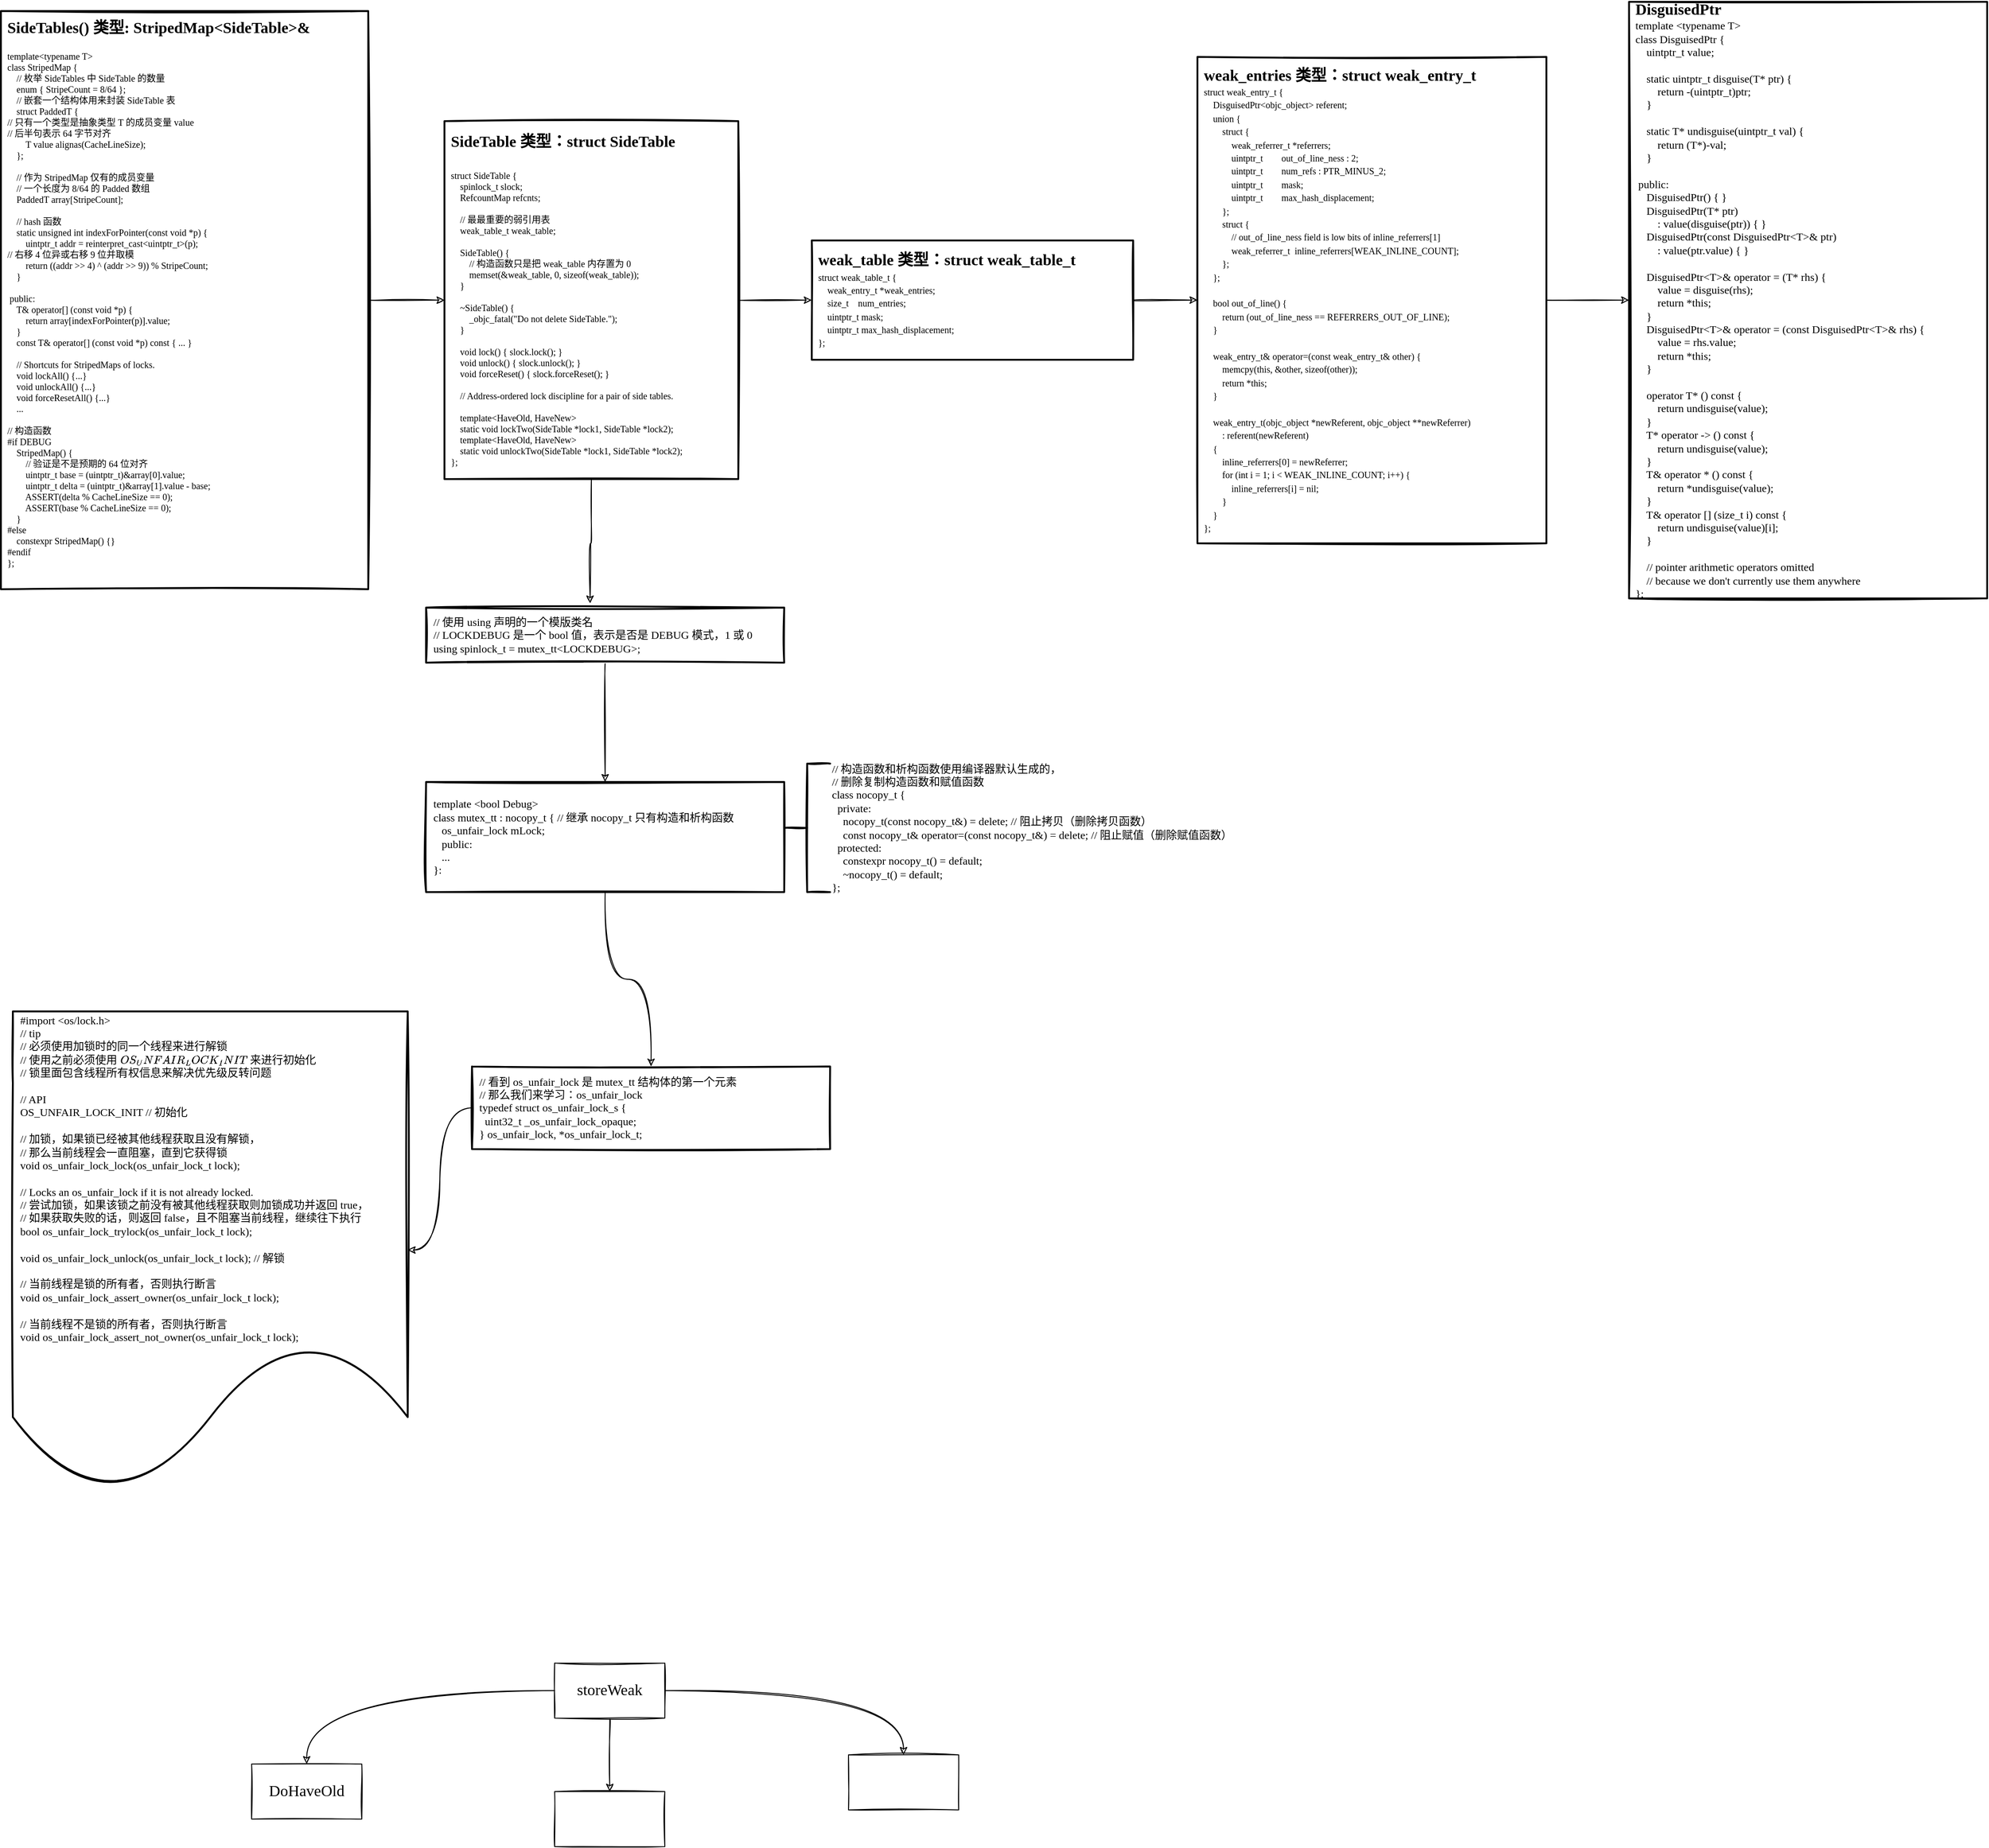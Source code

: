 <mxfile version="13.5.7" type="device"><diagram id="C5RBs43oDa-KdzZeNtuy" name="Page-1"><mxGraphModel dx="2981" dy="2716" grid="1" gridSize="10" guides="1" tooltips="1" connect="1" arrows="1" fold="1" page="1" pageScale="1" pageWidth="827" pageHeight="1169" math="0" shadow="0"><root><mxCell id="WIyWlLk6GJQsqaUBKTNV-0"/><mxCell id="WIyWlLk6GJQsqaUBKTNV-1" parent="WIyWlLk6GJQsqaUBKTNV-0"/><mxCell id="8aCPgiJ8LjqY-eTBnq1H-4" value="" style="edgeStyle=orthogonalEdgeStyle;rounded=0;orthogonalLoop=1;jettySize=auto;html=1;fontFamily=Comic Sans MS;sketch=1;curved=1;" parent="WIyWlLk6GJQsqaUBKTNV-1" source="8aCPgiJ8LjqY-eTBnq1H-1" target="8aCPgiJ8LjqY-eTBnq1H-3" edge="1"><mxGeometry relative="1" as="geometry"/></mxCell><mxCell id="8aCPgiJ8LjqY-eTBnq1H-1" value="&amp;nbsp; // 使用 using 声明的一个模版类名&lt;br&gt;&amp;nbsp; //&amp;nbsp;LOCKDEBUG 是一个 bool 值，表示是否是 DEBUG 模式，1 或 0&lt;br&gt;&amp;nbsp; using spinlock_t = mutex_tt&amp;lt;LOCKDEBUG&amp;gt;;" style="whiteSpace=wrap;html=1;fontFamily=Comic Sans MS;align=left;strokeWidth=2;sketch=1;" parent="WIyWlLk6GJQsqaUBKTNV-1" vertex="1"><mxGeometry x="-350" y="-200" width="390" height="60" as="geometry"/></mxCell><mxCell id="8aCPgiJ8LjqY-eTBnq1H-9" value="" style="edgeStyle=orthogonalEdgeStyle;rounded=0;orthogonalLoop=1;jettySize=auto;html=1;fontFamily=Comic Sans MS;sketch=1;curved=1;" parent="WIyWlLk6GJQsqaUBKTNV-1" source="8aCPgiJ8LjqY-eTBnq1H-3" target="8aCPgiJ8LjqY-eTBnq1H-8" edge="1"><mxGeometry relative="1" as="geometry"/></mxCell><mxCell id="8aCPgiJ8LjqY-eTBnq1H-3" value="&lt;div&gt;&amp;nbsp; template &amp;lt;bool Debug&amp;gt;&lt;/div&gt;&lt;div&gt;&amp;nbsp; class mutex_tt : nocopy_t { // 继承 nocopy_t 只有构造和析构函数&lt;/div&gt;&lt;div&gt;&amp;nbsp; &amp;nbsp; &amp;nbsp;os_unfair_lock mLock;&lt;/div&gt;&lt;div&gt;&amp;nbsp; &amp;nbsp; &amp;nbsp;public:&lt;/div&gt;&lt;div&gt;&amp;nbsp; &amp;nbsp; &amp;nbsp;...&lt;/div&gt;&lt;div&gt;&amp;nbsp; }:&lt;/div&gt;" style="whiteSpace=wrap;html=1;fontFamily=Comic Sans MS;align=left;strokeWidth=2;sketch=1;" parent="WIyWlLk6GJQsqaUBKTNV-1" vertex="1"><mxGeometry x="-350" y="-10" width="390" height="120" as="geometry"/></mxCell><mxCell id="8aCPgiJ8LjqY-eTBnq1H-5" value="&lt;div&gt;//&amp;nbsp;构造函数和析构函数使用编译器默认生成的，&lt;/div&gt;&lt;div&gt;// 删除复制构造函数和赋值函数&lt;/div&gt;&lt;div&gt;class nocopy_t {&lt;/div&gt;&lt;div&gt;&amp;nbsp; private:&lt;/div&gt;&lt;div&gt;&amp;nbsp; &amp;nbsp; nocopy_t(const nocopy_t&amp;amp;) = delete; // 阻止拷贝（删除拷贝函数）&lt;/div&gt;&lt;div&gt;&amp;nbsp; &amp;nbsp; const nocopy_t&amp;amp; operator=(const nocopy_t&amp;amp;) = delete; // 阻止赋值（删除赋值函数）&lt;/div&gt;&lt;div&gt;&amp;nbsp; protected:&lt;/div&gt;&lt;div&gt;&amp;nbsp; &amp;nbsp; constexpr nocopy_t() = default;&lt;/div&gt;&lt;div&gt;&amp;nbsp; &amp;nbsp; ~nocopy_t() = default;&lt;/div&gt;&lt;div&gt;};&lt;/div&gt;" style="strokeWidth=2;html=1;shape=mxgraph.flowchart.annotation_2;align=left;labelPosition=right;pointerEvents=1;labelBackgroundColor=none;fontFamily=Comic Sans MS;sketch=1;" parent="WIyWlLk6GJQsqaUBKTNV-1" vertex="1"><mxGeometry x="40" y="-30" width="50" height="140" as="geometry"/></mxCell><mxCell id="8aCPgiJ8LjqY-eTBnq1H-11" value="" style="edgeStyle=orthogonalEdgeStyle;rounded=0;orthogonalLoop=1;jettySize=auto;html=1;fontFamily=Comic Sans MS;sketch=1;curved=1;" parent="WIyWlLk6GJQsqaUBKTNV-1" source="8aCPgiJ8LjqY-eTBnq1H-8" target="8aCPgiJ8LjqY-eTBnq1H-10" edge="1"><mxGeometry relative="1" as="geometry"/></mxCell><mxCell id="8aCPgiJ8LjqY-eTBnq1H-8" value="&amp;nbsp; // 看到 os_unfair_lock 是 mutex_tt 结构体的第一个元素&lt;br&gt;&amp;nbsp; // 那么我们来学习：os_unfair_lock&lt;br&gt;&lt;div&gt;&amp;nbsp; typedef struct os_unfair_lock_s {&lt;/div&gt;&lt;div&gt;&lt;span&gt;&lt;/span&gt;&amp;nbsp; &amp;nbsp; uint32_t _os_unfair_lock_opaque;&lt;/div&gt;&lt;div&gt;&amp;nbsp; } os_unfair_lock, *os_unfair_lock_t;&lt;/div&gt;" style="whiteSpace=wrap;html=1;fontFamily=Comic Sans MS;align=left;strokeWidth=2;sketch=1;" parent="WIyWlLk6GJQsqaUBKTNV-1" vertex="1"><mxGeometry x="-300" y="300" width="390" height="90" as="geometry"/></mxCell><mxCell id="8aCPgiJ8LjqY-eTBnq1H-10" value="&amp;nbsp;&amp;nbsp;&lt;span&gt;#import &amp;lt;os/lock.h&amp;gt;&lt;br&gt;&amp;nbsp; // tip&lt;br&gt;&lt;/span&gt;&lt;div&gt;&amp;nbsp; // 必须使用加锁时的同一个线程来进行解锁&lt;/div&gt;&lt;div&gt;&amp;nbsp; // 使用之前必须使用 `OS_UNFAIR_LOCK_INIT` 来进行初始化&lt;/div&gt;&lt;div&gt;&amp;nbsp; // 锁里面包含线程所有权信息来解决优先级反转问题&lt;/div&gt;&lt;div&gt;&lt;br&gt;&lt;/div&gt;&lt;div&gt;&amp;nbsp; // API&lt;/div&gt;&lt;div&gt;&amp;nbsp; OS_UNFAIR_LOCK_INIT // 初始化&lt;/div&gt;&lt;div&gt;&amp;nbsp;&amp;nbsp;&lt;/div&gt;&amp;nbsp; // 加锁，如果锁已经被其他线程获取且没有解锁，&lt;br&gt;&amp;nbsp; // 那么当前线程会一直阻塞，直到它获得锁&lt;br&gt;&lt;div&gt;&amp;nbsp; void os_unfair_lock_lock(os_unfair_lock_t lock);&lt;/div&gt;&lt;div&gt;&lt;br&gt;&lt;/div&gt;&lt;div&gt;&amp;nbsp; // Locks an os_unfair_lock if it is not already locked.&lt;/div&gt;&lt;div&gt;&amp;nbsp; // 尝试加锁，如果该锁之前没有被其他线程获取则加锁成功并返回 true，&lt;/div&gt;&lt;div&gt;&amp;nbsp; // 如果获取失败的话，则返回 false，且不阻塞当前线程，继续往下执行&lt;/div&gt;&lt;div&gt;&amp;nbsp; bool os_unfair_lock_trylock(os_unfair_lock_t lock);&lt;/div&gt;&lt;div&gt;&lt;br&gt;&lt;/div&gt;&lt;div&gt;&amp;nbsp; void os_unfair_lock_unlock(os_unfair_lock_t lock); // 解锁&lt;/div&gt;&lt;div&gt;&lt;br&gt;&lt;/div&gt;&lt;div&gt;&amp;nbsp; // 当前线程是锁的所有者，否则执行断言&lt;br&gt;&lt;/div&gt;&lt;div&gt;&amp;nbsp; void os_unfair_lock_assert_owner(os_unfair_lock_t lock);&amp;nbsp;&lt;/div&gt;&lt;div&gt;&lt;br&gt;&lt;/div&gt;&lt;div&gt;&amp;nbsp; // 当前线程不是锁的所有者，否则执行断言&lt;br&gt;&lt;/div&gt;&lt;div&gt;&amp;nbsp; void os_unfair_lock_assert_not_owner(os_unfair_lock_t lock);&amp;nbsp;&lt;/div&gt;" style="shape=document;whiteSpace=wrap;html=1;boundedLbl=1;fontFamily=Comic Sans MS;align=left;strokeWidth=2;sketch=1;" parent="WIyWlLk6GJQsqaUBKTNV-1" vertex="1"><mxGeometry x="-800" y="240" width="430" height="520" as="geometry"/></mxCell><mxCell id="qP8XXFUCUzXHStnQDTK2-6" value="" style="edgeStyle=orthogonalEdgeStyle;curved=1;sketch=1;orthogonalLoop=1;jettySize=auto;html=1;" edge="1" parent="WIyWlLk6GJQsqaUBKTNV-1" source="qP8XXFUCUzXHStnQDTK2-2" target="qP8XXFUCUzXHStnQDTK2-5"><mxGeometry relative="1" as="geometry"/></mxCell><mxCell id="qP8XXFUCUzXHStnQDTK2-2" value="&lt;font style=&quot;font-size: 10px&quot;&gt;&lt;span style=&quot;font-size: 17px&quot;&gt;&lt;b&gt;SideTables() 类型:&amp;nbsp;StripedMap&amp;lt;SideTable&amp;gt;&amp;amp;&lt;br&gt;&lt;/b&gt;&lt;/span&gt;&lt;br&gt;&lt;div&gt;&lt;span&gt;template&amp;lt;typename T&amp;gt;&lt;/span&gt;&lt;/div&gt;&lt;div&gt;&lt;span&gt;class StripedMap {&lt;/span&gt;&lt;/div&gt;&lt;div&gt;&lt;span&gt;&amp;nbsp; &amp;nbsp; // 枚举 SideTables 中 SideTable 的数量&lt;/span&gt;&lt;/div&gt;&lt;div&gt;&lt;span&gt;&amp;nbsp; &amp;nbsp; enum { StripeCount = 8/64 };&lt;/span&gt;&lt;/div&gt;&lt;div&gt;&lt;span&gt;&amp;nbsp; &amp;nbsp; // 嵌套一个结构体用来封装 SideTable 表&lt;/span&gt;&lt;/div&gt;&lt;div&gt;&lt;span&gt;&amp;nbsp; &amp;nbsp; struct PaddedT {&lt;/span&gt;&lt;/div&gt;&lt;div&gt;&lt;span&gt;&lt;span&gt;&#9;&lt;/span&gt;// 只有一个类型是抽象类型 T 的成员变量 value&lt;/span&gt;&lt;/div&gt;&lt;div&gt;&lt;span&gt;&lt;span&gt;&#9;&lt;/span&gt;// 后半句表示 64 字节对齐&lt;/span&gt;&lt;/div&gt;&lt;div&gt;&lt;span&gt;&amp;nbsp; &amp;nbsp; &amp;nbsp; &amp;nbsp; T value alignas(CacheLineSize);&lt;/span&gt;&lt;/div&gt;&lt;div&gt;&lt;span&gt;&amp;nbsp; &amp;nbsp; };&lt;/span&gt;&lt;/div&gt;&lt;div&gt;&lt;span&gt;&lt;br&gt;&lt;/span&gt;&lt;/div&gt;&lt;div&gt;&lt;span&gt;&amp;nbsp; &amp;nbsp; // 作为 StripedMap 仅有的成员变量&lt;/span&gt;&lt;/div&gt;&lt;div&gt;&lt;span&gt;&amp;nbsp; &amp;nbsp; // 一个长度为 8/64 的 Padded 数组&lt;/span&gt;&lt;/div&gt;&lt;div&gt;&lt;span&gt;&amp;nbsp; &amp;nbsp; PaddedT array[StripeCount];&lt;/span&gt;&lt;/div&gt;&lt;div&gt;&lt;span&gt;&lt;br&gt;&lt;/span&gt;&lt;/div&gt;&lt;div&gt;&lt;span&gt;&amp;nbsp; &amp;nbsp; // hash 函数&lt;/span&gt;&lt;/div&gt;&lt;div&gt;&lt;span&gt;&amp;nbsp; &amp;nbsp; static unsigned int indexForPointer(const void *p) {&lt;/span&gt;&lt;/div&gt;&lt;div&gt;&lt;span&gt;&amp;nbsp; &amp;nbsp; &amp;nbsp; &amp;nbsp; uintptr_t addr = reinterpret_cast&amp;lt;uintptr_t&amp;gt;(p);&lt;/span&gt;&lt;/div&gt;&lt;div&gt;&lt;span&gt;&lt;span&gt;&#9;&lt;/span&gt;// 右移 4 位异或右移 9 位并取模&lt;/span&gt;&lt;/div&gt;&lt;div&gt;&lt;span&gt;&amp;nbsp; &amp;nbsp; &amp;nbsp; &amp;nbsp; return ((addr &amp;gt;&amp;gt; 4) ^ (addr &amp;gt;&amp;gt; 9)) % StripeCount;&lt;/span&gt;&lt;/div&gt;&lt;div&gt;&lt;span&gt;&amp;nbsp; &amp;nbsp; }&lt;/span&gt;&lt;/div&gt;&lt;div&gt;&lt;span&gt;&lt;br&gt;&lt;/span&gt;&lt;/div&gt;&lt;div&gt;&lt;span&gt;&amp;nbsp;public:&lt;/span&gt;&lt;/div&gt;&lt;div&gt;&lt;span&gt;&amp;nbsp; &amp;nbsp; T&amp;amp; operator[] (const void *p) {&amp;nbsp;&lt;/span&gt;&lt;/div&gt;&lt;div&gt;&lt;span&gt;&amp;nbsp; &amp;nbsp; &amp;nbsp; &amp;nbsp; return array[indexForPointer(p)].value;&amp;nbsp;&lt;/span&gt;&lt;/div&gt;&lt;div&gt;&lt;span&gt;&amp;nbsp; &amp;nbsp; }&lt;/span&gt;&lt;/div&gt;&lt;div&gt;&lt;span&gt;&amp;nbsp; &amp;nbsp; const T&amp;amp; operator[] (const void *p) const { ... }&lt;/span&gt;&lt;/div&gt;&lt;div&gt;&lt;span&gt;&lt;br&gt;&lt;/span&gt;&lt;/div&gt;&lt;div&gt;&lt;span&gt;&amp;nbsp; &amp;nbsp; // Shortcuts for StripedMaps of locks.&lt;/span&gt;&lt;/div&gt;&lt;div&gt;&lt;span&gt;&amp;nbsp; &amp;nbsp; void lockAll() {...}&lt;/span&gt;&lt;/div&gt;&lt;div&gt;&lt;span&gt;&amp;nbsp; &amp;nbsp; void unlockAll() {...}&lt;/span&gt;&lt;/div&gt;&lt;div&gt;&lt;span&gt;&amp;nbsp; &amp;nbsp; void forceResetAll() {...}&lt;/span&gt;&lt;/div&gt;&lt;div&gt;&lt;span&gt;&amp;nbsp; &amp;nbsp; ...&lt;/span&gt;&lt;/div&gt;&lt;div&gt;&lt;span&gt;&amp;nbsp; &amp;nbsp;&amp;nbsp;&lt;/span&gt;&lt;/div&gt;&lt;div&gt;&lt;span&gt;// 构造函数&lt;/span&gt;&lt;/div&gt;&lt;div&gt;&lt;span&gt;#if DEBUG&lt;/span&gt;&lt;/div&gt;&lt;div&gt;&lt;span&gt;&amp;nbsp; &amp;nbsp; StripedMap() {&lt;/span&gt;&lt;/div&gt;&lt;div&gt;&lt;span&gt;&amp;nbsp; &amp;nbsp; &amp;nbsp; &amp;nbsp; // 验证是不是预期的 64 位对齐&lt;/span&gt;&lt;/div&gt;&lt;div&gt;&lt;span&gt;&amp;nbsp; &amp;nbsp; &amp;nbsp; &amp;nbsp; uintptr_t base = (uintptr_t)&amp;amp;array[0].value;&lt;/span&gt;&lt;/div&gt;&lt;div&gt;&lt;span&gt;&amp;nbsp; &amp;nbsp; &amp;nbsp; &amp;nbsp; uintptr_t delta = (uintptr_t)&amp;amp;array[1].value - base;&lt;/span&gt;&lt;/div&gt;&lt;div&gt;&lt;span&gt;&amp;nbsp; &amp;nbsp; &amp;nbsp; &amp;nbsp; ASSERT(delta % CacheLineSize == 0);&lt;/span&gt;&lt;/div&gt;&lt;div&gt;&lt;span&gt;&amp;nbsp; &amp;nbsp; &amp;nbsp; &amp;nbsp; ASSERT(base % CacheLineSize == 0);&lt;/span&gt;&lt;/div&gt;&lt;div&gt;&lt;span&gt;&amp;nbsp; &amp;nbsp; }&lt;/span&gt;&lt;/div&gt;&lt;div&gt;&lt;span&gt;#else&lt;/span&gt;&lt;/div&gt;&lt;div&gt;&lt;span&gt;&amp;nbsp; &amp;nbsp; constexpr StripedMap() {}&lt;/span&gt;&lt;/div&gt;&lt;div&gt;&lt;span&gt;#endif&lt;/span&gt;&lt;/div&gt;&lt;div&gt;&lt;span&gt;};&lt;/span&gt;&lt;/div&gt;&lt;br&gt;&lt;/font&gt;" style="whiteSpace=wrap;html=1;fontFamily=Comic Sans MS;align=left;strokeWidth=2;sketch=1;spacingLeft=5;" vertex="1" parent="WIyWlLk6GJQsqaUBKTNV-1"><mxGeometry x="-813" y="-850" width="400" height="630" as="geometry"/></mxCell><mxCell id="qP8XXFUCUzXHStnQDTK2-8" value="" style="edgeStyle=orthogonalEdgeStyle;curved=1;sketch=1;orthogonalLoop=1;jettySize=auto;html=1;" edge="1" parent="WIyWlLk6GJQsqaUBKTNV-1" source="qP8XXFUCUzXHStnQDTK2-5" target="qP8XXFUCUzXHStnQDTK2-7"><mxGeometry relative="1" as="geometry"/></mxCell><mxCell id="qP8XXFUCUzXHStnQDTK2-15" style="edgeStyle=orthogonalEdgeStyle;curved=1;sketch=1;orthogonalLoop=1;jettySize=auto;html=1;entryX=0.458;entryY=-0.076;entryDx=0;entryDy=0;entryPerimeter=0;" edge="1" parent="WIyWlLk6GJQsqaUBKTNV-1" source="qP8XXFUCUzXHStnQDTK2-5" target="8aCPgiJ8LjqY-eTBnq1H-1"><mxGeometry relative="1" as="geometry"/></mxCell><mxCell id="qP8XXFUCUzXHStnQDTK2-5" value="&lt;font style=&quot;font-size: 10px&quot;&gt;&lt;b style=&quot;font-size: 17px&quot;&gt;&lt;font style=&quot;font-size: 17px&quot;&gt;SideTable 类型：struct SideTable&lt;br&gt;&lt;br&gt;&lt;/font&gt;&lt;/b&gt;&lt;div&gt;&lt;span&gt;struct SideTable {&lt;/span&gt;&lt;/div&gt;&lt;div&gt;&lt;span&gt;&amp;nbsp; &amp;nbsp; spinlock_t slock;&lt;/span&gt;&lt;/div&gt;&lt;div&gt;&lt;span&gt;&amp;nbsp; &amp;nbsp; RefcountMap refcnts;&lt;/span&gt;&lt;/div&gt;&lt;div&gt;&lt;span&gt;&lt;br&gt;&lt;/span&gt;&lt;/div&gt;&lt;div&gt;&lt;span&gt;&amp;nbsp; &amp;nbsp; // 最最重要的弱引用表&lt;/span&gt;&lt;/div&gt;&lt;div&gt;&lt;span&gt;&amp;nbsp; &amp;nbsp; weak_table_t weak_table;&lt;/span&gt;&lt;/div&gt;&lt;div&gt;&lt;span&gt;&lt;br&gt;&lt;/span&gt;&lt;/div&gt;&lt;div&gt;&lt;span&gt;&amp;nbsp; &amp;nbsp; SideTable() {&lt;/span&gt;&lt;/div&gt;&lt;div&gt;&lt;span&gt;&amp;nbsp; &amp;nbsp; &amp;nbsp; &amp;nbsp; // 构造函数只是把 weak_table 内存置为 0&lt;/span&gt;&lt;/div&gt;&lt;div&gt;&lt;span&gt;&amp;nbsp; &amp;nbsp; &amp;nbsp; &amp;nbsp; memset(&amp;amp;weak_table, 0, sizeof(weak_table));&lt;/span&gt;&lt;/div&gt;&lt;div&gt;&lt;span&gt;&amp;nbsp; &amp;nbsp; }&lt;/span&gt;&lt;/div&gt;&lt;div&gt;&lt;span&gt;&lt;br&gt;&lt;/span&gt;&lt;/div&gt;&lt;div&gt;&lt;span&gt;&amp;nbsp; &amp;nbsp; ~SideTable() {&lt;/span&gt;&lt;/div&gt;&lt;div&gt;&lt;span&gt;&amp;nbsp; &amp;nbsp; &amp;nbsp; &amp;nbsp; _objc_fatal(&quot;Do not delete SideTable.&quot;);&lt;/span&gt;&lt;/div&gt;&lt;div&gt;&lt;span&gt;&amp;nbsp; &amp;nbsp; }&lt;/span&gt;&lt;/div&gt;&lt;div&gt;&lt;span&gt;&lt;br&gt;&lt;/span&gt;&lt;/div&gt;&lt;div&gt;&lt;span&gt;&amp;nbsp; &amp;nbsp; void lock() { slock.lock(); }&lt;/span&gt;&lt;/div&gt;&lt;div&gt;&lt;span&gt;&amp;nbsp; &amp;nbsp; void unlock() { slock.unlock(); }&lt;/span&gt;&lt;/div&gt;&lt;div&gt;&lt;span&gt;&amp;nbsp; &amp;nbsp; void forceReset() { slock.forceReset(); }&lt;/span&gt;&lt;/div&gt;&lt;div&gt;&lt;span&gt;&lt;br&gt;&lt;/span&gt;&lt;/div&gt;&lt;div&gt;&lt;span&gt;&amp;nbsp; &amp;nbsp; // Address-ordered lock discipline for a pair of side tables.&lt;/span&gt;&lt;/div&gt;&lt;div&gt;&lt;span&gt;&lt;br&gt;&lt;/span&gt;&lt;/div&gt;&lt;div&gt;&lt;span&gt;&amp;nbsp; &amp;nbsp; template&amp;lt;HaveOld, HaveNew&amp;gt;&lt;/span&gt;&lt;/div&gt;&lt;div&gt;&lt;span&gt;&amp;nbsp; &amp;nbsp; static void lockTwo(SideTable *lock1, SideTable *lock2);&lt;/span&gt;&lt;/div&gt;&lt;div&gt;&lt;span&gt;&amp;nbsp; &amp;nbsp; template&amp;lt;HaveOld, HaveNew&amp;gt;&lt;/span&gt;&lt;/div&gt;&lt;div&gt;&lt;span&gt;&amp;nbsp; &amp;nbsp; static void unlockTwo(SideTable *lock1, SideTable *lock2);&lt;/span&gt;&lt;/div&gt;&lt;div&gt;&lt;span&gt;};&lt;/span&gt;&lt;/div&gt;&lt;/font&gt;" style="whiteSpace=wrap;html=1;fontFamily=Comic Sans MS;align=left;strokeWidth=2;sketch=1;spacingLeft=5;" vertex="1" parent="WIyWlLk6GJQsqaUBKTNV-1"><mxGeometry x="-330" y="-730" width="320" height="390" as="geometry"/></mxCell><mxCell id="qP8XXFUCUzXHStnQDTK2-12" value="" style="edgeStyle=orthogonalEdgeStyle;curved=1;sketch=1;orthogonalLoop=1;jettySize=auto;html=1;" edge="1" parent="WIyWlLk6GJQsqaUBKTNV-1" source="qP8XXFUCUzXHStnQDTK2-7" target="qP8XXFUCUzXHStnQDTK2-11"><mxGeometry relative="1" as="geometry"/></mxCell><mxCell id="qP8XXFUCUzXHStnQDTK2-7" value="&lt;font&gt;&lt;b style=&quot;font-size: 17px&quot;&gt;&lt;font style=&quot;font-size: 17px&quot;&gt;weak_table 类型：struct weak_table_t&lt;br&gt;&lt;/font&gt;&lt;/b&gt;&lt;div&gt;&lt;div&gt;&lt;span style=&quot;font-size: 10px&quot;&gt;struct weak_table_t {&lt;/span&gt;&lt;/div&gt;&lt;div&gt;&lt;span style=&quot;font-size: 10px&quot;&gt;&amp;nbsp; &amp;nbsp; weak_entry_t *weak_entries;&lt;/span&gt;&lt;/div&gt;&lt;div&gt;&lt;span style=&quot;font-size: 10px&quot;&gt;&amp;nbsp; &amp;nbsp; size_t&amp;nbsp; &amp;nbsp; num_entries;&lt;/span&gt;&lt;/div&gt;&lt;div&gt;&lt;span style=&quot;font-size: 10px&quot;&gt;&amp;nbsp; &amp;nbsp; uintptr_t mask;&lt;/span&gt;&lt;/div&gt;&lt;div&gt;&lt;span style=&quot;font-size: 10px&quot;&gt;&amp;nbsp; &amp;nbsp; uintptr_t max_hash_displacement;&lt;/span&gt;&lt;/div&gt;&lt;div&gt;&lt;span style=&quot;font-size: 10px&quot;&gt;};&lt;/span&gt;&lt;/div&gt;&lt;/div&gt;&lt;/font&gt;" style="whiteSpace=wrap;html=1;fontFamily=Comic Sans MS;align=left;strokeWidth=2;sketch=1;spacingLeft=5;" vertex="1" parent="WIyWlLk6GJQsqaUBKTNV-1"><mxGeometry x="70" y="-600" width="350" height="130" as="geometry"/></mxCell><mxCell id="qP8XXFUCUzXHStnQDTK2-14" value="" style="edgeStyle=orthogonalEdgeStyle;curved=1;sketch=1;orthogonalLoop=1;jettySize=auto;html=1;" edge="1" parent="WIyWlLk6GJQsqaUBKTNV-1" source="qP8XXFUCUzXHStnQDTK2-11" target="qP8XXFUCUzXHStnQDTK2-13"><mxGeometry relative="1" as="geometry"/></mxCell><mxCell id="qP8XXFUCUzXHStnQDTK2-11" value="&lt;font&gt;&lt;b style=&quot;font-size: 17px&quot;&gt;&lt;font style=&quot;font-size: 17px&quot;&gt;weak_entries 类型：struct weak_entry_t&lt;br&gt;&lt;/font&gt;&lt;/b&gt;&lt;div&gt;&lt;div&gt;&lt;span style=&quot;font-size: 10px&quot;&gt;struct weak_entry_t {&lt;/span&gt;&lt;/div&gt;&lt;div&gt;&lt;span style=&quot;font-size: 10px&quot;&gt;&amp;nbsp; &amp;nbsp; DisguisedPtr&amp;lt;objc_object&amp;gt; referent;&lt;/span&gt;&lt;/div&gt;&lt;div&gt;&lt;span style=&quot;font-size: 10px&quot;&gt;&amp;nbsp; &amp;nbsp; union {&lt;/span&gt;&lt;/div&gt;&lt;div&gt;&lt;span style=&quot;font-size: 10px&quot;&gt;&amp;nbsp; &amp;nbsp; &amp;nbsp; &amp;nbsp; struct {&lt;/span&gt;&lt;/div&gt;&lt;div&gt;&lt;span style=&quot;font-size: 10px&quot;&gt;&amp;nbsp; &amp;nbsp; &amp;nbsp; &amp;nbsp; &amp;nbsp; &amp;nbsp; weak_referrer_t *referrers;&lt;/span&gt;&lt;/div&gt;&lt;div&gt;&lt;span style=&quot;font-size: 10px&quot;&gt;&amp;nbsp; &amp;nbsp; &amp;nbsp; &amp;nbsp; &amp;nbsp; &amp;nbsp; uintptr_t&amp;nbsp; &amp;nbsp; &amp;nbsp; &amp;nbsp; out_of_line_ness : 2;&lt;/span&gt;&lt;/div&gt;&lt;div&gt;&lt;span style=&quot;font-size: 10px&quot;&gt;&amp;nbsp; &amp;nbsp; &amp;nbsp; &amp;nbsp; &amp;nbsp; &amp;nbsp; uintptr_t&amp;nbsp; &amp;nbsp; &amp;nbsp; &amp;nbsp; num_refs : PTR_MINUS_2;&lt;/span&gt;&lt;/div&gt;&lt;div&gt;&lt;span style=&quot;font-size: 10px&quot;&gt;&amp;nbsp; &amp;nbsp; &amp;nbsp; &amp;nbsp; &amp;nbsp; &amp;nbsp; uintptr_t&amp;nbsp; &amp;nbsp; &amp;nbsp; &amp;nbsp; mask;&lt;/span&gt;&lt;/div&gt;&lt;div&gt;&lt;span style=&quot;font-size: 10px&quot;&gt;&amp;nbsp; &amp;nbsp; &amp;nbsp; &amp;nbsp; &amp;nbsp; &amp;nbsp; uintptr_t&amp;nbsp; &amp;nbsp; &amp;nbsp; &amp;nbsp; max_hash_displacement;&lt;/span&gt;&lt;/div&gt;&lt;div&gt;&lt;span style=&quot;font-size: 10px&quot;&gt;&amp;nbsp; &amp;nbsp; &amp;nbsp; &amp;nbsp; };&lt;/span&gt;&lt;/div&gt;&lt;div&gt;&lt;span style=&quot;font-size: 10px&quot;&gt;&amp;nbsp; &amp;nbsp; &amp;nbsp; &amp;nbsp; struct {&lt;/span&gt;&lt;/div&gt;&lt;div&gt;&lt;span style=&quot;font-size: 10px&quot;&gt;&amp;nbsp; &amp;nbsp; &amp;nbsp; &amp;nbsp; &amp;nbsp; &amp;nbsp; // out_of_line_ness field is low bits of inline_referrers[1]&lt;/span&gt;&lt;/div&gt;&lt;div&gt;&lt;span style=&quot;font-size: 10px&quot;&gt;&amp;nbsp; &amp;nbsp; &amp;nbsp; &amp;nbsp; &amp;nbsp; &amp;nbsp; weak_referrer_t&amp;nbsp; inline_referrers[WEAK_INLINE_COUNT];&lt;/span&gt;&lt;/div&gt;&lt;div&gt;&lt;span style=&quot;font-size: 10px&quot;&gt;&amp;nbsp; &amp;nbsp; &amp;nbsp; &amp;nbsp; };&lt;/span&gt;&lt;/div&gt;&lt;div&gt;&lt;span style=&quot;font-size: 10px&quot;&gt;&amp;nbsp; &amp;nbsp; };&lt;/span&gt;&lt;/div&gt;&lt;div&gt;&lt;span style=&quot;font-size: 10px&quot;&gt;&lt;br&gt;&lt;/span&gt;&lt;/div&gt;&lt;div&gt;&lt;span style=&quot;font-size: 10px&quot;&gt;&amp;nbsp; &amp;nbsp; bool out_of_line() {&lt;/span&gt;&lt;/div&gt;&lt;div&gt;&lt;span style=&quot;font-size: 10px&quot;&gt;&amp;nbsp; &amp;nbsp; &amp;nbsp; &amp;nbsp; return (out_of_line_ness == REFERRERS_OUT_OF_LINE);&lt;/span&gt;&lt;/div&gt;&lt;div&gt;&lt;span style=&quot;font-size: 10px&quot;&gt;&amp;nbsp; &amp;nbsp; }&lt;/span&gt;&lt;/div&gt;&lt;div&gt;&lt;span style=&quot;font-size: 10px&quot;&gt;&lt;br&gt;&lt;/span&gt;&lt;/div&gt;&lt;div&gt;&lt;span style=&quot;font-size: 10px&quot;&gt;&amp;nbsp; &amp;nbsp; weak_entry_t&amp;amp; operator=(const weak_entry_t&amp;amp; other) {&lt;/span&gt;&lt;/div&gt;&lt;div&gt;&lt;span style=&quot;font-size: 10px&quot;&gt;&amp;nbsp; &amp;nbsp; &amp;nbsp; &amp;nbsp; memcpy(this, &amp;amp;other, sizeof(other));&lt;/span&gt;&lt;/div&gt;&lt;div&gt;&lt;span style=&quot;font-size: 10px&quot;&gt;&amp;nbsp; &amp;nbsp; &amp;nbsp; &amp;nbsp; return *this;&lt;/span&gt;&lt;/div&gt;&lt;div&gt;&lt;span style=&quot;font-size: 10px&quot;&gt;&amp;nbsp; &amp;nbsp; }&lt;/span&gt;&lt;/div&gt;&lt;div&gt;&lt;span style=&quot;font-size: 10px&quot;&gt;&lt;br&gt;&lt;/span&gt;&lt;/div&gt;&lt;div&gt;&lt;span style=&quot;font-size: 10px&quot;&gt;&amp;nbsp; &amp;nbsp; weak_entry_t(objc_object *newReferent, objc_object **newReferrer)&lt;/span&gt;&lt;/div&gt;&lt;div&gt;&lt;span style=&quot;font-size: 10px&quot;&gt;&amp;nbsp; &amp;nbsp; &amp;nbsp; &amp;nbsp; : referent(newReferent)&lt;/span&gt;&lt;/div&gt;&lt;div&gt;&lt;span style=&quot;font-size: 10px&quot;&gt;&amp;nbsp; &amp;nbsp; {&lt;/span&gt;&lt;/div&gt;&lt;div&gt;&lt;span style=&quot;font-size: 10px&quot;&gt;&amp;nbsp; &amp;nbsp; &amp;nbsp; &amp;nbsp; inline_referrers[0] = newReferrer;&lt;/span&gt;&lt;/div&gt;&lt;div&gt;&lt;span style=&quot;font-size: 10px&quot;&gt;&amp;nbsp; &amp;nbsp; &amp;nbsp; &amp;nbsp; for (int i = 1; i &amp;lt; WEAK_INLINE_COUNT; i++) {&lt;/span&gt;&lt;/div&gt;&lt;div&gt;&lt;span style=&quot;font-size: 10px&quot;&gt;&amp;nbsp; &amp;nbsp; &amp;nbsp; &amp;nbsp; &amp;nbsp; &amp;nbsp; inline_referrers[i] = nil;&lt;/span&gt;&lt;/div&gt;&lt;div&gt;&lt;span style=&quot;font-size: 10px&quot;&gt;&amp;nbsp; &amp;nbsp; &amp;nbsp; &amp;nbsp; }&lt;/span&gt;&lt;/div&gt;&lt;div&gt;&lt;span style=&quot;font-size: 10px&quot;&gt;&amp;nbsp; &amp;nbsp; }&lt;/span&gt;&lt;/div&gt;&lt;div&gt;&lt;span style=&quot;font-size: 10px&quot;&gt;};&lt;/span&gt;&lt;/div&gt;&lt;/div&gt;&lt;/font&gt;" style="whiteSpace=wrap;html=1;fontFamily=Comic Sans MS;align=left;strokeWidth=2;sketch=1;spacingLeft=5;" vertex="1" parent="WIyWlLk6GJQsqaUBKTNV-1"><mxGeometry x="490" y="-800" width="380" height="530" as="geometry"/></mxCell><mxCell id="qP8XXFUCUzXHStnQDTK2-13" value="&lt;font&gt;&lt;b style=&quot;font-size: 17px&quot;&gt;&lt;font style=&quot;font-size: 17px&quot;&gt;DisguisedPtr&lt;br&gt;&lt;/font&gt;&lt;/b&gt;&lt;div&gt;&lt;div&gt;template &amp;lt;typename T&amp;gt;&lt;/div&gt;&lt;div&gt;class DisguisedPtr {&lt;/div&gt;&lt;div&gt;&amp;nbsp; &amp;nbsp; uintptr_t value;&lt;/div&gt;&lt;div&gt;&lt;br&gt;&lt;/div&gt;&lt;div&gt;&amp;nbsp; &amp;nbsp; static uintptr_t disguise(T* ptr) {&lt;/div&gt;&lt;div&gt;&amp;nbsp; &amp;nbsp; &amp;nbsp; &amp;nbsp; return -(uintptr_t)ptr;&lt;/div&gt;&lt;div&gt;&amp;nbsp; &amp;nbsp; }&lt;/div&gt;&lt;div&gt;&lt;br&gt;&lt;/div&gt;&lt;div&gt;&amp;nbsp; &amp;nbsp; static T* undisguise(uintptr_t val) {&lt;/div&gt;&lt;div&gt;&amp;nbsp; &amp;nbsp; &amp;nbsp; &amp;nbsp; return (T*)-val;&lt;/div&gt;&lt;div&gt;&amp;nbsp; &amp;nbsp; }&lt;/div&gt;&lt;div&gt;&lt;br&gt;&lt;/div&gt;&lt;div&gt;&amp;nbsp;public:&lt;/div&gt;&lt;div&gt;&amp;nbsp; &amp;nbsp; DisguisedPtr() { }&lt;/div&gt;&lt;div&gt;&amp;nbsp; &amp;nbsp; DisguisedPtr(T* ptr)&amp;nbsp;&lt;/div&gt;&lt;div&gt;&amp;nbsp; &amp;nbsp; &amp;nbsp; &amp;nbsp; : value(disguise(ptr)) { }&lt;/div&gt;&lt;div&gt;&amp;nbsp; &amp;nbsp; DisguisedPtr(const DisguisedPtr&amp;lt;T&amp;gt;&amp;amp; ptr)&amp;nbsp;&lt;/div&gt;&lt;div&gt;&amp;nbsp; &amp;nbsp; &amp;nbsp; &amp;nbsp; : value(ptr.value) { }&lt;/div&gt;&lt;div&gt;&lt;br&gt;&lt;/div&gt;&lt;div&gt;&amp;nbsp; &amp;nbsp; DisguisedPtr&amp;lt;T&amp;gt;&amp;amp; operator = (T* rhs) {&lt;/div&gt;&lt;div&gt;&amp;nbsp; &amp;nbsp; &amp;nbsp; &amp;nbsp; value = disguise(rhs);&lt;/div&gt;&lt;div&gt;&amp;nbsp; &amp;nbsp; &amp;nbsp; &amp;nbsp; return *this;&lt;/div&gt;&lt;div&gt;&amp;nbsp; &amp;nbsp; }&lt;/div&gt;&lt;div&gt;&amp;nbsp; &amp;nbsp; DisguisedPtr&amp;lt;T&amp;gt;&amp;amp; operator = (const DisguisedPtr&amp;lt;T&amp;gt;&amp;amp; rhs) {&lt;/div&gt;&lt;div&gt;&amp;nbsp; &amp;nbsp; &amp;nbsp; &amp;nbsp; value = rhs.value;&lt;/div&gt;&lt;div&gt;&amp;nbsp; &amp;nbsp; &amp;nbsp; &amp;nbsp; return *this;&lt;/div&gt;&lt;div&gt;&amp;nbsp; &amp;nbsp; }&lt;/div&gt;&lt;div&gt;&lt;br&gt;&lt;/div&gt;&lt;div&gt;&amp;nbsp; &amp;nbsp; operator T* () const {&lt;/div&gt;&lt;div&gt;&amp;nbsp; &amp;nbsp; &amp;nbsp; &amp;nbsp; return undisguise(value);&lt;/div&gt;&lt;div&gt;&amp;nbsp; &amp;nbsp; }&lt;/div&gt;&lt;div&gt;&amp;nbsp; &amp;nbsp; T* operator -&amp;gt; () const {&amp;nbsp;&lt;/div&gt;&lt;div&gt;&amp;nbsp; &amp;nbsp; &amp;nbsp; &amp;nbsp; return undisguise(value);&lt;/div&gt;&lt;div&gt;&amp;nbsp; &amp;nbsp; }&lt;/div&gt;&lt;div&gt;&amp;nbsp; &amp;nbsp; T&amp;amp; operator * () const {&amp;nbsp;&lt;/div&gt;&lt;div&gt;&amp;nbsp; &amp;nbsp; &amp;nbsp; &amp;nbsp; return *undisguise(value);&lt;/div&gt;&lt;div&gt;&amp;nbsp; &amp;nbsp; }&lt;/div&gt;&lt;div&gt;&amp;nbsp; &amp;nbsp; T&amp;amp; operator [] (size_t i) const {&lt;/div&gt;&lt;div&gt;&amp;nbsp; &amp;nbsp; &amp;nbsp; &amp;nbsp; return undisguise(value)[i];&lt;/div&gt;&lt;div&gt;&amp;nbsp; &amp;nbsp; }&lt;/div&gt;&lt;div&gt;&lt;br&gt;&lt;/div&gt;&lt;div&gt;&amp;nbsp; &amp;nbsp; // pointer arithmetic operators omitted&amp;nbsp;&lt;/div&gt;&lt;div&gt;&amp;nbsp; &amp;nbsp; // because we don't currently use them anywhere&lt;/div&gt;&lt;div&gt;};&lt;/div&gt;&lt;/div&gt;&lt;/font&gt;" style="whiteSpace=wrap;html=1;fontFamily=Comic Sans MS;align=left;strokeWidth=2;sketch=1;spacingLeft=5;" vertex="1" parent="WIyWlLk6GJQsqaUBKTNV-1"><mxGeometry x="960" y="-860" width="390" height="650" as="geometry"/></mxCell><mxCell id="qP8XXFUCUzXHStnQDTK2-18" value="" style="edgeStyle=orthogonalEdgeStyle;curved=1;sketch=1;orthogonalLoop=1;jettySize=auto;html=1;fontFamily=Comic Sans MS;fontSize=17;" edge="1" parent="WIyWlLk6GJQsqaUBKTNV-1" source="qP8XXFUCUzXHStnQDTK2-16" target="qP8XXFUCUzXHStnQDTK2-17"><mxGeometry relative="1" as="geometry"/></mxCell><mxCell id="qP8XXFUCUzXHStnQDTK2-20" value="" style="edgeStyle=orthogonalEdgeStyle;curved=1;sketch=1;orthogonalLoop=1;jettySize=auto;html=1;fontFamily=Comic Sans MS;fontSize=17;" edge="1" parent="WIyWlLk6GJQsqaUBKTNV-1" source="qP8XXFUCUzXHStnQDTK2-16" target="qP8XXFUCUzXHStnQDTK2-19"><mxGeometry relative="1" as="geometry"/></mxCell><mxCell id="qP8XXFUCUzXHStnQDTK2-22" value="" style="edgeStyle=orthogonalEdgeStyle;curved=1;sketch=1;orthogonalLoop=1;jettySize=auto;html=1;fontFamily=Comic Sans MS;fontSize=17;" edge="1" parent="WIyWlLk6GJQsqaUBKTNV-1" source="qP8XXFUCUzXHStnQDTK2-16" target="qP8XXFUCUzXHStnQDTK2-21"><mxGeometry relative="1" as="geometry"/></mxCell><mxCell id="qP8XXFUCUzXHStnQDTK2-16" value="storeWeak" style="rounded=0;whiteSpace=wrap;html=1;sketch=1;fontSize=17;fontFamily=Comic Sans MS;" vertex="1" parent="WIyWlLk6GJQsqaUBKTNV-1"><mxGeometry x="-210" y="950" width="120" height="60" as="geometry"/></mxCell><mxCell id="qP8XXFUCUzXHStnQDTK2-17" value="DoHaveOld" style="whiteSpace=wrap;html=1;rounded=0;fontFamily=Comic Sans MS;fontSize=17;sketch=1;" vertex="1" parent="WIyWlLk6GJQsqaUBKTNV-1"><mxGeometry x="-540" y="1060" width="120" height="60" as="geometry"/></mxCell><mxCell id="qP8XXFUCUzXHStnQDTK2-19" value="" style="whiteSpace=wrap;html=1;rounded=0;fontFamily=Comic Sans MS;fontSize=17;sketch=1;" vertex="1" parent="WIyWlLk6GJQsqaUBKTNV-1"><mxGeometry x="110" y="1050" width="120" height="60" as="geometry"/></mxCell><mxCell id="qP8XXFUCUzXHStnQDTK2-21" value="" style="whiteSpace=wrap;html=1;rounded=0;fontFamily=Comic Sans MS;fontSize=17;sketch=1;" vertex="1" parent="WIyWlLk6GJQsqaUBKTNV-1"><mxGeometry x="-210" y="1090" width="120" height="60" as="geometry"/></mxCell></root></mxGraphModel></diagram></mxfile>